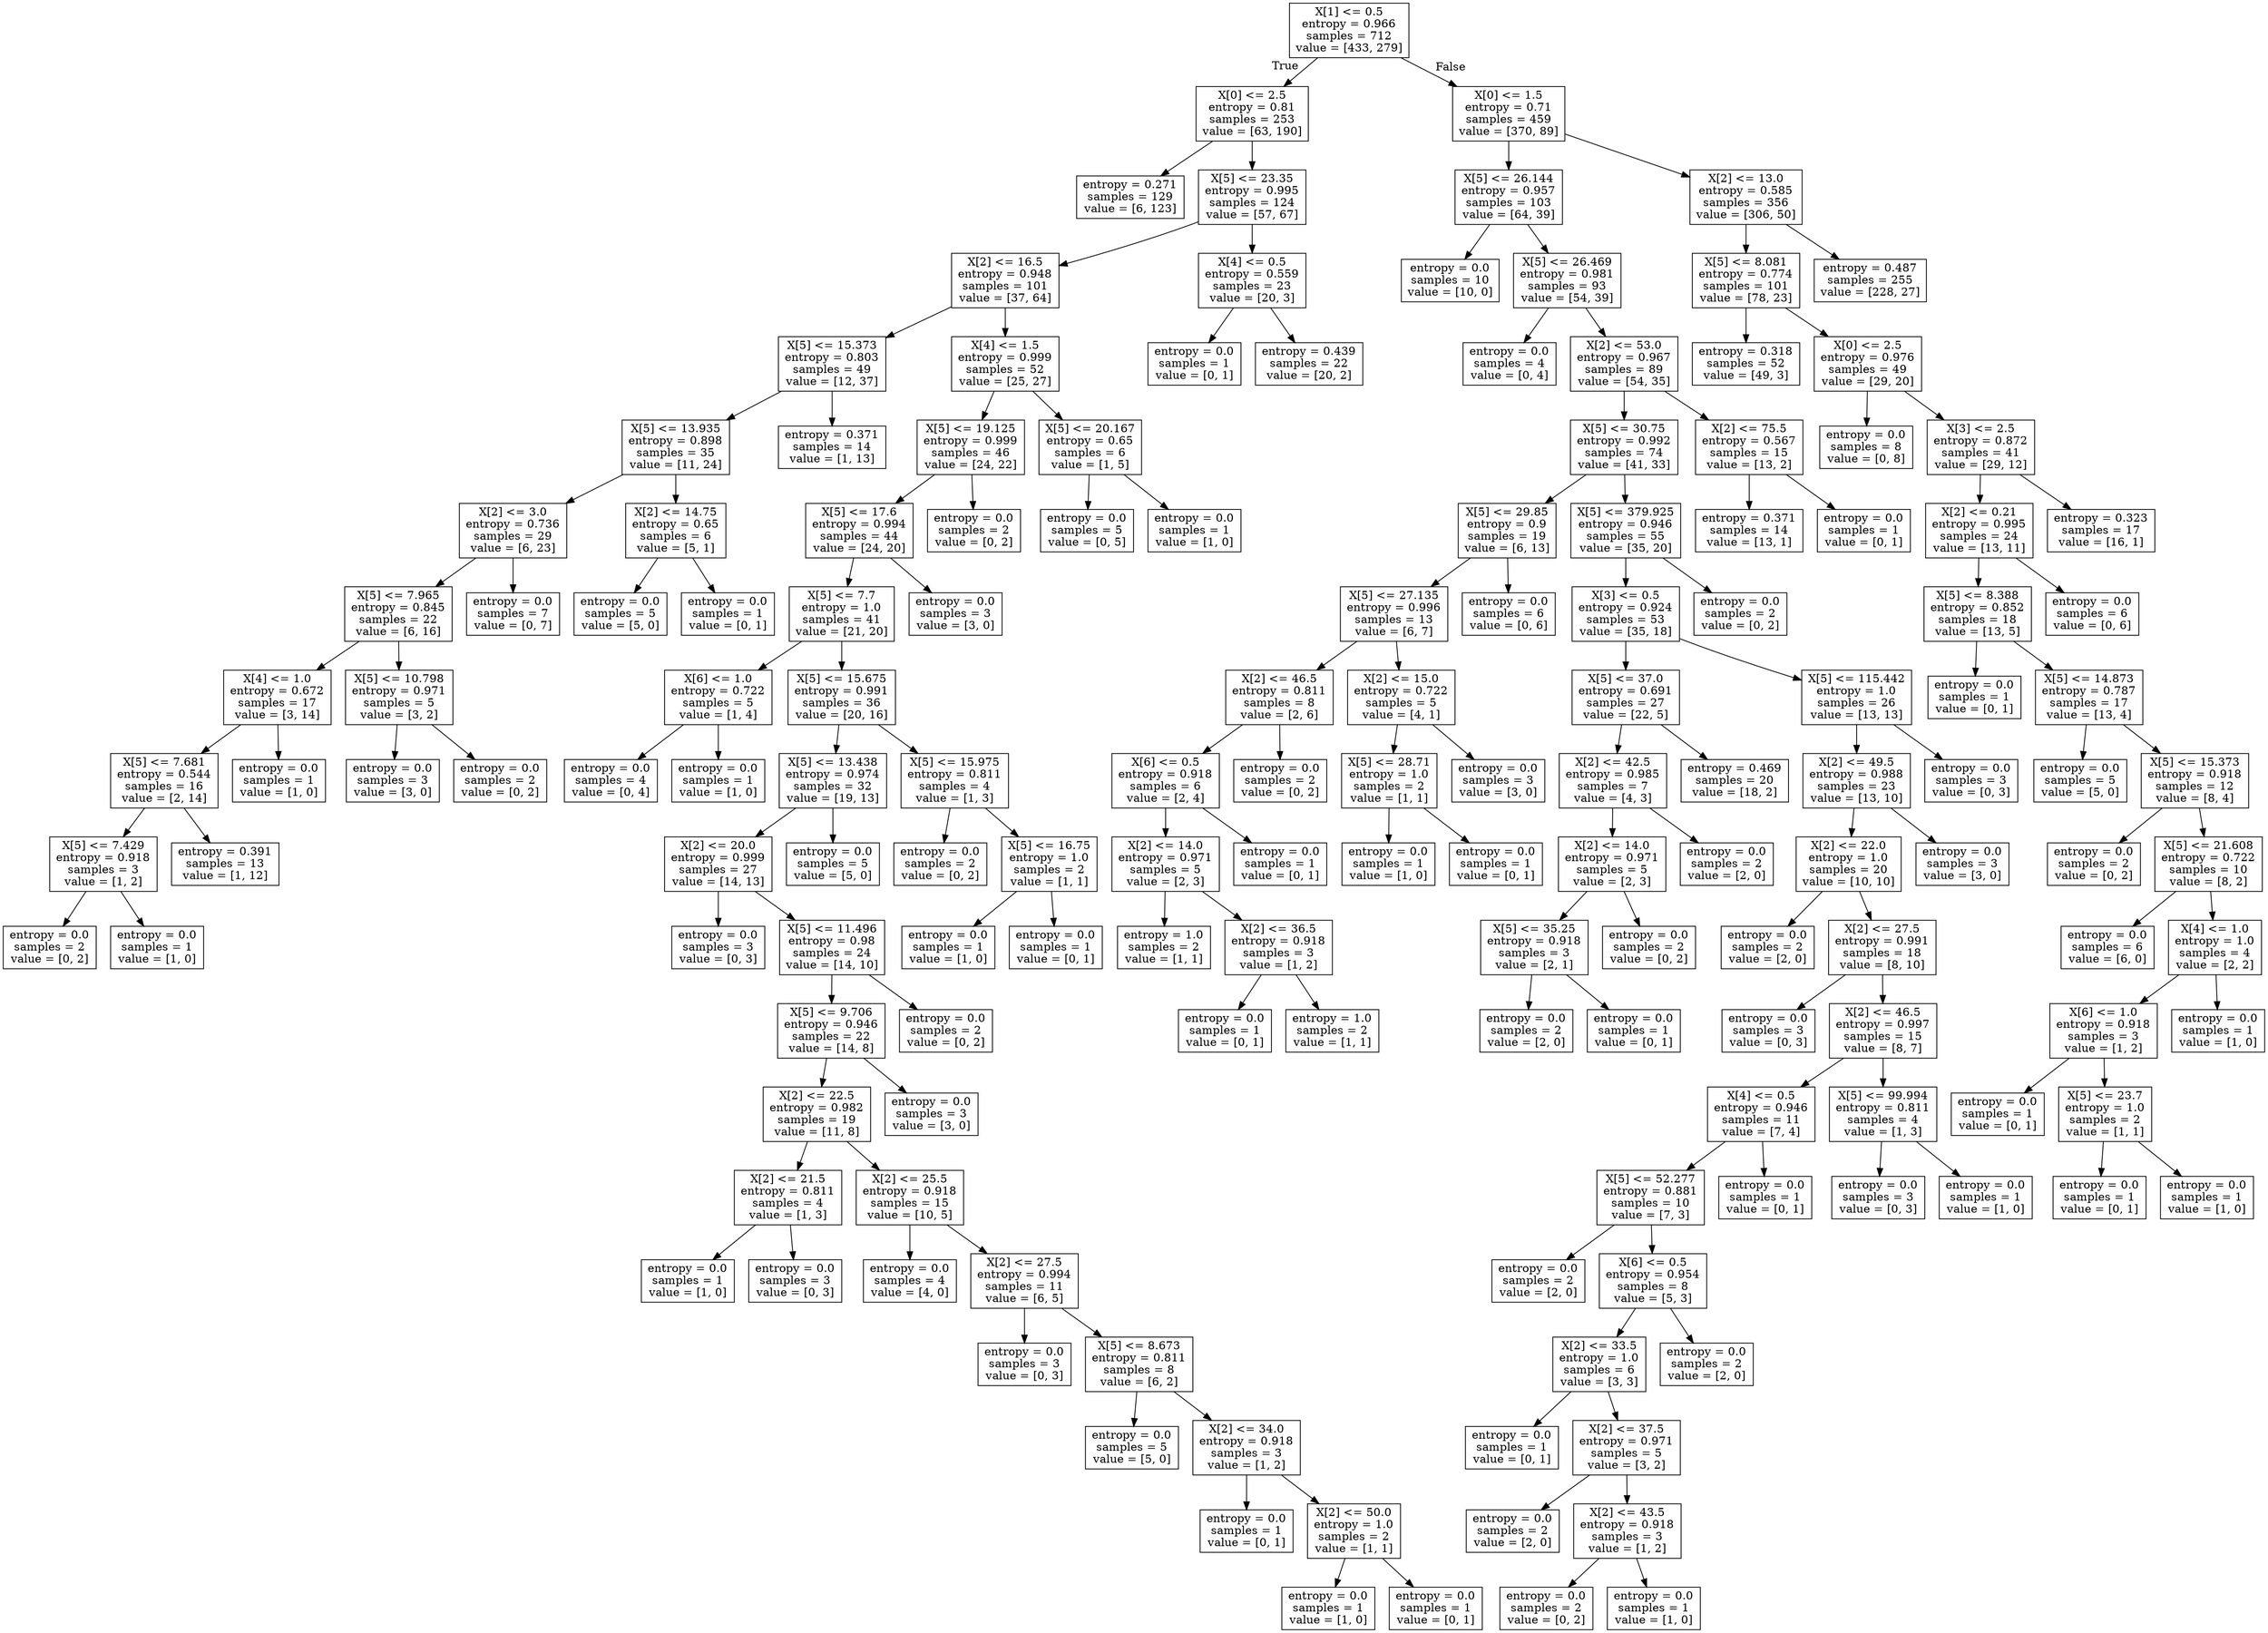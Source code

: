 digraph Tree {
node [shape=box] ;
0 [label="X[1] <= 0.5\nentropy = 0.966\nsamples = 712\nvalue = [433, 279]"] ;
1 [label="X[0] <= 2.5\nentropy = 0.81\nsamples = 253\nvalue = [63, 190]"] ;
0 -> 1 [labeldistance=2.5, labelangle=45, headlabel="True"] ;
2 [label="entropy = 0.271\nsamples = 129\nvalue = [6, 123]"] ;
1 -> 2 ;
3 [label="X[5] <= 23.35\nentropy = 0.995\nsamples = 124\nvalue = [57, 67]"] ;
1 -> 3 ;
4 [label="X[2] <= 16.5\nentropy = 0.948\nsamples = 101\nvalue = [37, 64]"] ;
3 -> 4 ;
5 [label="X[5] <= 15.373\nentropy = 0.803\nsamples = 49\nvalue = [12, 37]"] ;
4 -> 5 ;
6 [label="X[5] <= 13.935\nentropy = 0.898\nsamples = 35\nvalue = [11, 24]"] ;
5 -> 6 ;
7 [label="X[2] <= 3.0\nentropy = 0.736\nsamples = 29\nvalue = [6, 23]"] ;
6 -> 7 ;
8 [label="X[5] <= 7.965\nentropy = 0.845\nsamples = 22\nvalue = [6, 16]"] ;
7 -> 8 ;
9 [label="X[4] <= 1.0\nentropy = 0.672\nsamples = 17\nvalue = [3, 14]"] ;
8 -> 9 ;
10 [label="X[5] <= 7.681\nentropy = 0.544\nsamples = 16\nvalue = [2, 14]"] ;
9 -> 10 ;
11 [label="X[5] <= 7.429\nentropy = 0.918\nsamples = 3\nvalue = [1, 2]"] ;
10 -> 11 ;
12 [label="entropy = 0.0\nsamples = 2\nvalue = [0, 2]"] ;
11 -> 12 ;
13 [label="entropy = 0.0\nsamples = 1\nvalue = [1, 0]"] ;
11 -> 13 ;
14 [label="entropy = 0.391\nsamples = 13\nvalue = [1, 12]"] ;
10 -> 14 ;
15 [label="entropy = 0.0\nsamples = 1\nvalue = [1, 0]"] ;
9 -> 15 ;
16 [label="X[5] <= 10.798\nentropy = 0.971\nsamples = 5\nvalue = [3, 2]"] ;
8 -> 16 ;
17 [label="entropy = 0.0\nsamples = 3\nvalue = [3, 0]"] ;
16 -> 17 ;
18 [label="entropy = 0.0\nsamples = 2\nvalue = [0, 2]"] ;
16 -> 18 ;
19 [label="entropy = 0.0\nsamples = 7\nvalue = [0, 7]"] ;
7 -> 19 ;
20 [label="X[2] <= 14.75\nentropy = 0.65\nsamples = 6\nvalue = [5, 1]"] ;
6 -> 20 ;
21 [label="entropy = 0.0\nsamples = 5\nvalue = [5, 0]"] ;
20 -> 21 ;
22 [label="entropy = 0.0\nsamples = 1\nvalue = [0, 1]"] ;
20 -> 22 ;
23 [label="entropy = 0.371\nsamples = 14\nvalue = [1, 13]"] ;
5 -> 23 ;
24 [label="X[4] <= 1.5\nentropy = 0.999\nsamples = 52\nvalue = [25, 27]"] ;
4 -> 24 ;
25 [label="X[5] <= 19.125\nentropy = 0.999\nsamples = 46\nvalue = [24, 22]"] ;
24 -> 25 ;
26 [label="X[5] <= 17.6\nentropy = 0.994\nsamples = 44\nvalue = [24, 20]"] ;
25 -> 26 ;
27 [label="X[5] <= 7.7\nentropy = 1.0\nsamples = 41\nvalue = [21, 20]"] ;
26 -> 27 ;
28 [label="X[6] <= 1.0\nentropy = 0.722\nsamples = 5\nvalue = [1, 4]"] ;
27 -> 28 ;
29 [label="entropy = 0.0\nsamples = 4\nvalue = [0, 4]"] ;
28 -> 29 ;
30 [label="entropy = 0.0\nsamples = 1\nvalue = [1, 0]"] ;
28 -> 30 ;
31 [label="X[5] <= 15.675\nentropy = 0.991\nsamples = 36\nvalue = [20, 16]"] ;
27 -> 31 ;
32 [label="X[5] <= 13.438\nentropy = 0.974\nsamples = 32\nvalue = [19, 13]"] ;
31 -> 32 ;
33 [label="X[2] <= 20.0\nentropy = 0.999\nsamples = 27\nvalue = [14, 13]"] ;
32 -> 33 ;
34 [label="entropy = 0.0\nsamples = 3\nvalue = [0, 3]"] ;
33 -> 34 ;
35 [label="X[5] <= 11.496\nentropy = 0.98\nsamples = 24\nvalue = [14, 10]"] ;
33 -> 35 ;
36 [label="X[5] <= 9.706\nentropy = 0.946\nsamples = 22\nvalue = [14, 8]"] ;
35 -> 36 ;
37 [label="X[2] <= 22.5\nentropy = 0.982\nsamples = 19\nvalue = [11, 8]"] ;
36 -> 37 ;
38 [label="X[2] <= 21.5\nentropy = 0.811\nsamples = 4\nvalue = [1, 3]"] ;
37 -> 38 ;
39 [label="entropy = 0.0\nsamples = 1\nvalue = [1, 0]"] ;
38 -> 39 ;
40 [label="entropy = 0.0\nsamples = 3\nvalue = [0, 3]"] ;
38 -> 40 ;
41 [label="X[2] <= 25.5\nentropy = 0.918\nsamples = 15\nvalue = [10, 5]"] ;
37 -> 41 ;
42 [label="entropy = 0.0\nsamples = 4\nvalue = [4, 0]"] ;
41 -> 42 ;
43 [label="X[2] <= 27.5\nentropy = 0.994\nsamples = 11\nvalue = [6, 5]"] ;
41 -> 43 ;
44 [label="entropy = 0.0\nsamples = 3\nvalue = [0, 3]"] ;
43 -> 44 ;
45 [label="X[5] <= 8.673\nentropy = 0.811\nsamples = 8\nvalue = [6, 2]"] ;
43 -> 45 ;
46 [label="entropy = 0.0\nsamples = 5\nvalue = [5, 0]"] ;
45 -> 46 ;
47 [label="X[2] <= 34.0\nentropy = 0.918\nsamples = 3\nvalue = [1, 2]"] ;
45 -> 47 ;
48 [label="entropy = 0.0\nsamples = 1\nvalue = [0, 1]"] ;
47 -> 48 ;
49 [label="X[2] <= 50.0\nentropy = 1.0\nsamples = 2\nvalue = [1, 1]"] ;
47 -> 49 ;
50 [label="entropy = 0.0\nsamples = 1\nvalue = [1, 0]"] ;
49 -> 50 ;
51 [label="entropy = 0.0\nsamples = 1\nvalue = [0, 1]"] ;
49 -> 51 ;
52 [label="entropy = 0.0\nsamples = 3\nvalue = [3, 0]"] ;
36 -> 52 ;
53 [label="entropy = 0.0\nsamples = 2\nvalue = [0, 2]"] ;
35 -> 53 ;
54 [label="entropy = 0.0\nsamples = 5\nvalue = [5, 0]"] ;
32 -> 54 ;
55 [label="X[5] <= 15.975\nentropy = 0.811\nsamples = 4\nvalue = [1, 3]"] ;
31 -> 55 ;
56 [label="entropy = 0.0\nsamples = 2\nvalue = [0, 2]"] ;
55 -> 56 ;
57 [label="X[5] <= 16.75\nentropy = 1.0\nsamples = 2\nvalue = [1, 1]"] ;
55 -> 57 ;
58 [label="entropy = 0.0\nsamples = 1\nvalue = [1, 0]"] ;
57 -> 58 ;
59 [label="entropy = 0.0\nsamples = 1\nvalue = [0, 1]"] ;
57 -> 59 ;
60 [label="entropy = 0.0\nsamples = 3\nvalue = [3, 0]"] ;
26 -> 60 ;
61 [label="entropy = 0.0\nsamples = 2\nvalue = [0, 2]"] ;
25 -> 61 ;
62 [label="X[5] <= 20.167\nentropy = 0.65\nsamples = 6\nvalue = [1, 5]"] ;
24 -> 62 ;
63 [label="entropy = 0.0\nsamples = 5\nvalue = [0, 5]"] ;
62 -> 63 ;
64 [label="entropy = 0.0\nsamples = 1\nvalue = [1, 0]"] ;
62 -> 64 ;
65 [label="X[4] <= 0.5\nentropy = 0.559\nsamples = 23\nvalue = [20, 3]"] ;
3 -> 65 ;
66 [label="entropy = 0.0\nsamples = 1\nvalue = [0, 1]"] ;
65 -> 66 ;
67 [label="entropy = 0.439\nsamples = 22\nvalue = [20, 2]"] ;
65 -> 67 ;
68 [label="X[0] <= 1.5\nentropy = 0.71\nsamples = 459\nvalue = [370, 89]"] ;
0 -> 68 [labeldistance=2.5, labelangle=-45, headlabel="False"] ;
69 [label="X[5] <= 26.144\nentropy = 0.957\nsamples = 103\nvalue = [64, 39]"] ;
68 -> 69 ;
70 [label="entropy = 0.0\nsamples = 10\nvalue = [10, 0]"] ;
69 -> 70 ;
71 [label="X[5] <= 26.469\nentropy = 0.981\nsamples = 93\nvalue = [54, 39]"] ;
69 -> 71 ;
72 [label="entropy = 0.0\nsamples = 4\nvalue = [0, 4]"] ;
71 -> 72 ;
73 [label="X[2] <= 53.0\nentropy = 0.967\nsamples = 89\nvalue = [54, 35]"] ;
71 -> 73 ;
74 [label="X[5] <= 30.75\nentropy = 0.992\nsamples = 74\nvalue = [41, 33]"] ;
73 -> 74 ;
75 [label="X[5] <= 29.85\nentropy = 0.9\nsamples = 19\nvalue = [6, 13]"] ;
74 -> 75 ;
76 [label="X[5] <= 27.135\nentropy = 0.996\nsamples = 13\nvalue = [6, 7]"] ;
75 -> 76 ;
77 [label="X[2] <= 46.5\nentropy = 0.811\nsamples = 8\nvalue = [2, 6]"] ;
76 -> 77 ;
78 [label="X[6] <= 0.5\nentropy = 0.918\nsamples = 6\nvalue = [2, 4]"] ;
77 -> 78 ;
79 [label="X[2] <= 14.0\nentropy = 0.971\nsamples = 5\nvalue = [2, 3]"] ;
78 -> 79 ;
80 [label="entropy = 1.0\nsamples = 2\nvalue = [1, 1]"] ;
79 -> 80 ;
81 [label="X[2] <= 36.5\nentropy = 0.918\nsamples = 3\nvalue = [1, 2]"] ;
79 -> 81 ;
82 [label="entropy = 0.0\nsamples = 1\nvalue = [0, 1]"] ;
81 -> 82 ;
83 [label="entropy = 1.0\nsamples = 2\nvalue = [1, 1]"] ;
81 -> 83 ;
84 [label="entropy = 0.0\nsamples = 1\nvalue = [0, 1]"] ;
78 -> 84 ;
85 [label="entropy = 0.0\nsamples = 2\nvalue = [0, 2]"] ;
77 -> 85 ;
86 [label="X[2] <= 15.0\nentropy = 0.722\nsamples = 5\nvalue = [4, 1]"] ;
76 -> 86 ;
87 [label="X[5] <= 28.71\nentropy = 1.0\nsamples = 2\nvalue = [1, 1]"] ;
86 -> 87 ;
88 [label="entropy = 0.0\nsamples = 1\nvalue = [1, 0]"] ;
87 -> 88 ;
89 [label="entropy = 0.0\nsamples = 1\nvalue = [0, 1]"] ;
87 -> 89 ;
90 [label="entropy = 0.0\nsamples = 3\nvalue = [3, 0]"] ;
86 -> 90 ;
91 [label="entropy = 0.0\nsamples = 6\nvalue = [0, 6]"] ;
75 -> 91 ;
92 [label="X[5] <= 379.925\nentropy = 0.946\nsamples = 55\nvalue = [35, 20]"] ;
74 -> 92 ;
93 [label="X[3] <= 0.5\nentropy = 0.924\nsamples = 53\nvalue = [35, 18]"] ;
92 -> 93 ;
94 [label="X[5] <= 37.0\nentropy = 0.691\nsamples = 27\nvalue = [22, 5]"] ;
93 -> 94 ;
95 [label="X[2] <= 42.5\nentropy = 0.985\nsamples = 7\nvalue = [4, 3]"] ;
94 -> 95 ;
96 [label="X[2] <= 14.0\nentropy = 0.971\nsamples = 5\nvalue = [2, 3]"] ;
95 -> 96 ;
97 [label="X[5] <= 35.25\nentropy = 0.918\nsamples = 3\nvalue = [2, 1]"] ;
96 -> 97 ;
98 [label="entropy = 0.0\nsamples = 2\nvalue = [2, 0]"] ;
97 -> 98 ;
99 [label="entropy = 0.0\nsamples = 1\nvalue = [0, 1]"] ;
97 -> 99 ;
100 [label="entropy = 0.0\nsamples = 2\nvalue = [0, 2]"] ;
96 -> 100 ;
101 [label="entropy = 0.0\nsamples = 2\nvalue = [2, 0]"] ;
95 -> 101 ;
102 [label="entropy = 0.469\nsamples = 20\nvalue = [18, 2]"] ;
94 -> 102 ;
103 [label="X[5] <= 115.442\nentropy = 1.0\nsamples = 26\nvalue = [13, 13]"] ;
93 -> 103 ;
104 [label="X[2] <= 49.5\nentropy = 0.988\nsamples = 23\nvalue = [13, 10]"] ;
103 -> 104 ;
105 [label="X[2] <= 22.0\nentropy = 1.0\nsamples = 20\nvalue = [10, 10]"] ;
104 -> 105 ;
106 [label="entropy = 0.0\nsamples = 2\nvalue = [2, 0]"] ;
105 -> 106 ;
107 [label="X[2] <= 27.5\nentropy = 0.991\nsamples = 18\nvalue = [8, 10]"] ;
105 -> 107 ;
108 [label="entropy = 0.0\nsamples = 3\nvalue = [0, 3]"] ;
107 -> 108 ;
109 [label="X[2] <= 46.5\nentropy = 0.997\nsamples = 15\nvalue = [8, 7]"] ;
107 -> 109 ;
110 [label="X[4] <= 0.5\nentropy = 0.946\nsamples = 11\nvalue = [7, 4]"] ;
109 -> 110 ;
111 [label="X[5] <= 52.277\nentropy = 0.881\nsamples = 10\nvalue = [7, 3]"] ;
110 -> 111 ;
112 [label="entropy = 0.0\nsamples = 2\nvalue = [2, 0]"] ;
111 -> 112 ;
113 [label="X[6] <= 0.5\nentropy = 0.954\nsamples = 8\nvalue = [5, 3]"] ;
111 -> 113 ;
114 [label="X[2] <= 33.5\nentropy = 1.0\nsamples = 6\nvalue = [3, 3]"] ;
113 -> 114 ;
115 [label="entropy = 0.0\nsamples = 1\nvalue = [0, 1]"] ;
114 -> 115 ;
116 [label="X[2] <= 37.5\nentropy = 0.971\nsamples = 5\nvalue = [3, 2]"] ;
114 -> 116 ;
117 [label="entropy = 0.0\nsamples = 2\nvalue = [2, 0]"] ;
116 -> 117 ;
118 [label="X[2] <= 43.5\nentropy = 0.918\nsamples = 3\nvalue = [1, 2]"] ;
116 -> 118 ;
119 [label="entropy = 0.0\nsamples = 2\nvalue = [0, 2]"] ;
118 -> 119 ;
120 [label="entropy = 0.0\nsamples = 1\nvalue = [1, 0]"] ;
118 -> 120 ;
121 [label="entropy = 0.0\nsamples = 2\nvalue = [2, 0]"] ;
113 -> 121 ;
122 [label="entropy = 0.0\nsamples = 1\nvalue = [0, 1]"] ;
110 -> 122 ;
123 [label="X[5] <= 99.994\nentropy = 0.811\nsamples = 4\nvalue = [1, 3]"] ;
109 -> 123 ;
124 [label="entropy = 0.0\nsamples = 3\nvalue = [0, 3]"] ;
123 -> 124 ;
125 [label="entropy = 0.0\nsamples = 1\nvalue = [1, 0]"] ;
123 -> 125 ;
126 [label="entropy = 0.0\nsamples = 3\nvalue = [3, 0]"] ;
104 -> 126 ;
127 [label="entropy = 0.0\nsamples = 3\nvalue = [0, 3]"] ;
103 -> 127 ;
128 [label="entropy = 0.0\nsamples = 2\nvalue = [0, 2]"] ;
92 -> 128 ;
129 [label="X[2] <= 75.5\nentropy = 0.567\nsamples = 15\nvalue = [13, 2]"] ;
73 -> 129 ;
130 [label="entropy = 0.371\nsamples = 14\nvalue = [13, 1]"] ;
129 -> 130 ;
131 [label="entropy = 0.0\nsamples = 1\nvalue = [0, 1]"] ;
129 -> 131 ;
132 [label="X[2] <= 13.0\nentropy = 0.585\nsamples = 356\nvalue = [306, 50]"] ;
68 -> 132 ;
133 [label="X[5] <= 8.081\nentropy = 0.774\nsamples = 101\nvalue = [78, 23]"] ;
132 -> 133 ;
134 [label="entropy = 0.318\nsamples = 52\nvalue = [49, 3]"] ;
133 -> 134 ;
135 [label="X[0] <= 2.5\nentropy = 0.976\nsamples = 49\nvalue = [29, 20]"] ;
133 -> 135 ;
136 [label="entropy = 0.0\nsamples = 8\nvalue = [0, 8]"] ;
135 -> 136 ;
137 [label="X[3] <= 2.5\nentropy = 0.872\nsamples = 41\nvalue = [29, 12]"] ;
135 -> 137 ;
138 [label="X[2] <= 0.21\nentropy = 0.995\nsamples = 24\nvalue = [13, 11]"] ;
137 -> 138 ;
139 [label="X[5] <= 8.388\nentropy = 0.852\nsamples = 18\nvalue = [13, 5]"] ;
138 -> 139 ;
140 [label="entropy = 0.0\nsamples = 1\nvalue = [0, 1]"] ;
139 -> 140 ;
141 [label="X[5] <= 14.873\nentropy = 0.787\nsamples = 17\nvalue = [13, 4]"] ;
139 -> 141 ;
142 [label="entropy = 0.0\nsamples = 5\nvalue = [5, 0]"] ;
141 -> 142 ;
143 [label="X[5] <= 15.373\nentropy = 0.918\nsamples = 12\nvalue = [8, 4]"] ;
141 -> 143 ;
144 [label="entropy = 0.0\nsamples = 2\nvalue = [0, 2]"] ;
143 -> 144 ;
145 [label="X[5] <= 21.608\nentropy = 0.722\nsamples = 10\nvalue = [8, 2]"] ;
143 -> 145 ;
146 [label="entropy = 0.0\nsamples = 6\nvalue = [6, 0]"] ;
145 -> 146 ;
147 [label="X[4] <= 1.0\nentropy = 1.0\nsamples = 4\nvalue = [2, 2]"] ;
145 -> 147 ;
148 [label="X[6] <= 1.0\nentropy = 0.918\nsamples = 3\nvalue = [1, 2]"] ;
147 -> 148 ;
149 [label="entropy = 0.0\nsamples = 1\nvalue = [0, 1]"] ;
148 -> 149 ;
150 [label="X[5] <= 23.7\nentropy = 1.0\nsamples = 2\nvalue = [1, 1]"] ;
148 -> 150 ;
151 [label="entropy = 0.0\nsamples = 1\nvalue = [0, 1]"] ;
150 -> 151 ;
152 [label="entropy = 0.0\nsamples = 1\nvalue = [1, 0]"] ;
150 -> 152 ;
153 [label="entropy = 0.0\nsamples = 1\nvalue = [1, 0]"] ;
147 -> 153 ;
154 [label="entropy = 0.0\nsamples = 6\nvalue = [0, 6]"] ;
138 -> 154 ;
155 [label="entropy = 0.323\nsamples = 17\nvalue = [16, 1]"] ;
137 -> 155 ;
156 [label="entropy = 0.487\nsamples = 255\nvalue = [228, 27]"] ;
132 -> 156 ;
}